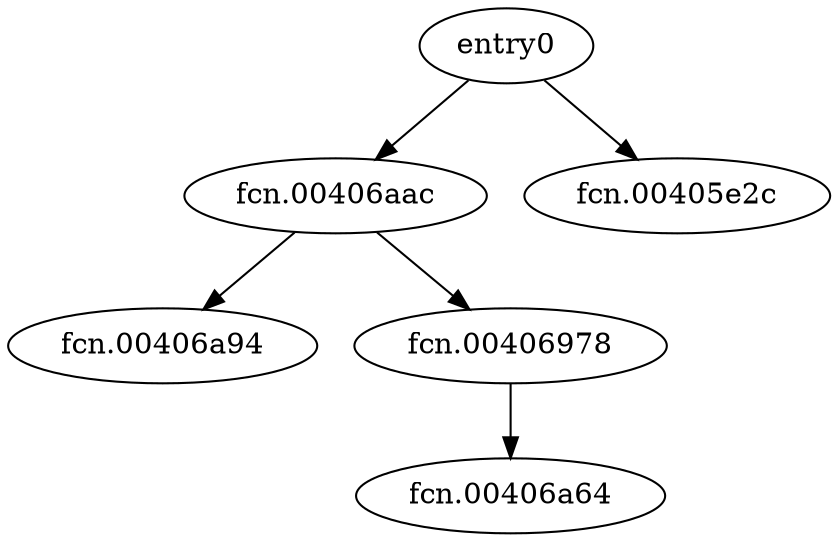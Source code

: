 digraph code {
  "0x00405d88" [label="entry0"];
  "0x00405d88" -> "0x00406aac";
  "0x00406aac" [label="fcn.00406aac"];
  "0x00405d88" -> "0x00405e2c";
  "0x00405e2c" [label="fcn.00405e2c"];
  "0x00406aac" [label="fcn.00406aac"];
  "0x00406aac" -> "0x00406a94";
  "0x00406a94" [label="fcn.00406a94"];
  "0x00406aac" -> "0x00406978";
  "0x00406978" [label="fcn.00406978"];
  "0x00406978" [label="fcn.00406978"];
  "0x00406978" -> "0x00406a64";
  "0x00406a64" [label="fcn.00406a64"];
}